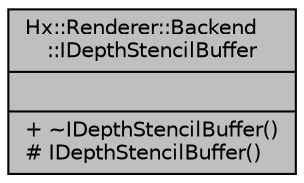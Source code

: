 digraph "Hx::Renderer::Backend::IDepthStencilBuffer"
{
  edge [fontname="Helvetica",fontsize="10",labelfontname="Helvetica",labelfontsize="10"];
  node [fontname="Helvetica",fontsize="10",shape=record];
  Node1 [label="{Hx::Renderer::Backend\l::IDepthStencilBuffer\n||+ ~IDepthStencilBuffer()\l# IDepthStencilBuffer()\l}",height=0.2,width=0.4,color="black", fillcolor="grey75", style="filled", fontcolor="black"];
}
